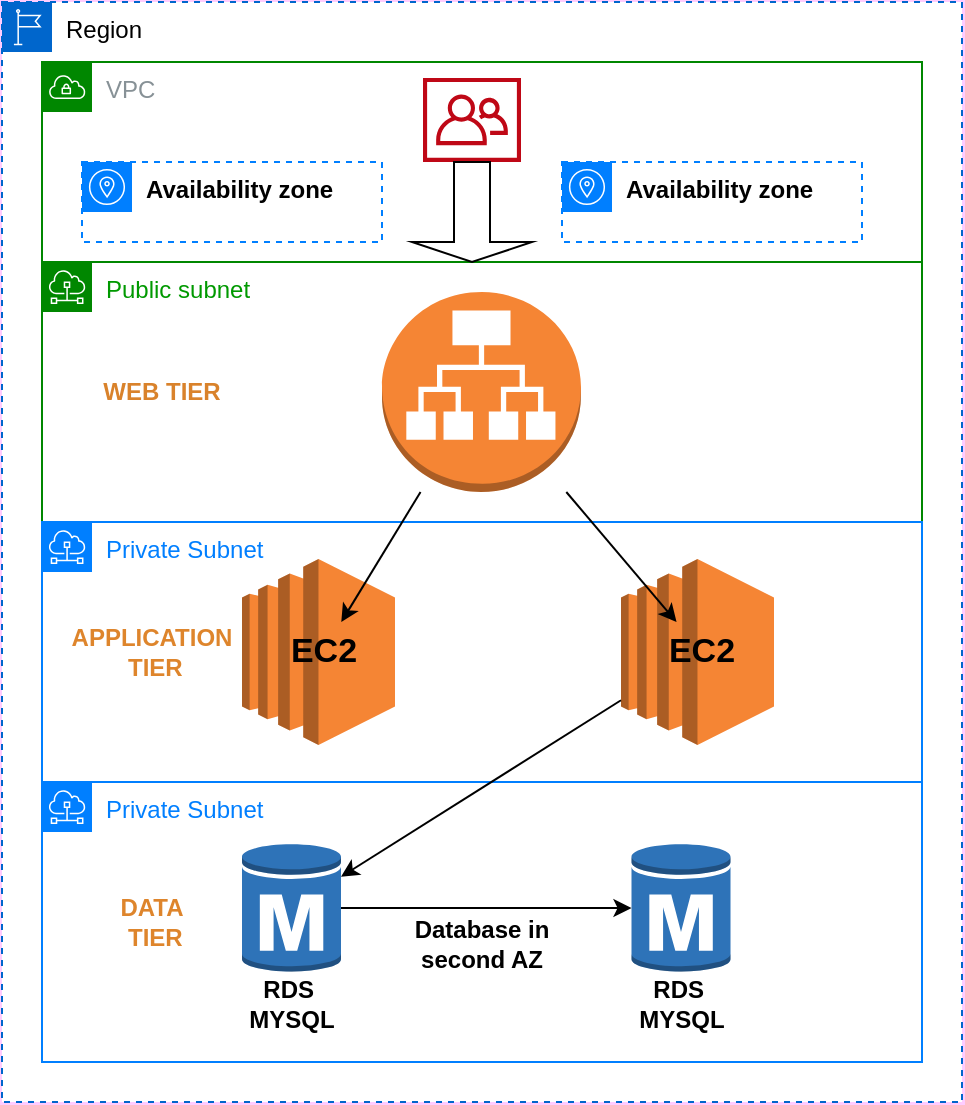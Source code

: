 <mxfile version="21.6.8" type="device">
  <diagram name="Page-1" id="EZ_pBPzMKdOYnbI2GwJ-">
    <mxGraphModel dx="904" dy="606" grid="1" gridSize="10" guides="1" tooltips="1" connect="0" arrows="0" fold="1" page="1" pageScale="1" pageWidth="850" pageHeight="1100" background="#FFCCFF" math="0" shadow="0">
      <root>
        <mxCell id="0" />
        <mxCell id="1" parent="0" />
        <mxCell id="D2gHTe7z9JvQCVnSDpr0-7" value="Region" style="sketch=0;outlineConnect=0;html=1;whiteSpace=wrap;fontSize=12;fontStyle=0;shape=mxgraph.aws4.group;grIcon=mxgraph.aws4.group_region;verticalAlign=top;align=left;spacingLeft=30;dashed=1;strokeColor=#0066CC;" vertex="1" parent="1">
          <mxGeometry x="200" y="40" width="480" height="550" as="geometry" />
        </mxCell>
        <mxCell id="D2gHTe7z9JvQCVnSDpr0-8" value="VPC" style="sketch=0;outlineConnect=0;gradientColor=none;html=1;whiteSpace=wrap;fontSize=12;fontStyle=0;shape=mxgraph.aws4.group;grIcon=mxgraph.aws4.group_vpc;strokeColor=#008700;fillColor=none;verticalAlign=top;align=left;spacingLeft=30;fontColor=#879196;dashed=0;" vertex="1" parent="1">
          <mxGeometry x="220" y="70" width="440" height="500" as="geometry" />
        </mxCell>
        <mxCell id="D2gHTe7z9JvQCVnSDpr0-9" value="&lt;font color=&quot;#009900&quot;&gt;Public subnet&lt;/font&gt;" style="sketch=0;outlineConnect=0;gradientColor=none;html=1;whiteSpace=wrap;fontSize=12;fontStyle=0;shape=mxgraph.aws4.group;grIcon=mxgraph.aws4.group_subnet;strokeColor=#008700;fillColor=none;verticalAlign=top;align=left;spacingLeft=30;fontColor=#879196;dashed=0;" vertex="1" parent="1">
          <mxGeometry x="220" y="170" width="440" height="130" as="geometry" />
        </mxCell>
        <mxCell id="D2gHTe7z9JvQCVnSDpr0-11" value="&lt;b&gt;&lt;font color=&quot;#000000&quot;&gt;Availability zone&lt;/font&gt;&lt;/b&gt;" style="sketch=0;outlineConnect=0;gradientColor=none;html=1;whiteSpace=wrap;fontSize=12;fontStyle=0;shape=mxgraph.aws4.group;grIcon=mxgraph.aws4.group_availability_zone;strokeColor=#007FFF;fillColor=none;verticalAlign=top;align=left;spacingLeft=30;fontColor=#E8E8E8;dashed=1;" vertex="1" parent="1">
          <mxGeometry x="240" y="120" width="150" height="40" as="geometry" />
        </mxCell>
        <mxCell id="D2gHTe7z9JvQCVnSDpr0-12" value="&lt;b&gt;&lt;font color=&quot;#000000&quot;&gt;Availability zone&lt;/font&gt;&lt;/b&gt;" style="sketch=0;outlineConnect=0;gradientColor=none;html=1;whiteSpace=wrap;fontSize=12;fontStyle=0;shape=mxgraph.aws4.group;grIcon=mxgraph.aws4.group_availability_zone;strokeColor=#007FFF;fillColor=none;verticalAlign=top;align=left;spacingLeft=30;fontColor=#E8E8E8;dashed=1;" vertex="1" parent="1">
          <mxGeometry x="480" y="120" width="150" height="40" as="geometry" />
        </mxCell>
        <mxCell id="D2gHTe7z9JvQCVnSDpr0-13" value="" style="sketch=0;outlineConnect=0;fontColor=#232F3E;gradientColor=none;fillColor=#BF0816;strokeColor=none;dashed=0;verticalLabelPosition=bottom;verticalAlign=top;align=center;html=1;fontSize=12;fontStyle=0;aspect=fixed;pointerEvents=1;shape=mxgraph.aws4.organizations_organizational_unit;" vertex="1" parent="1">
          <mxGeometry x="410.5" y="77.91" width="49" height="42.09" as="geometry" />
        </mxCell>
        <mxCell id="D2gHTe7z9JvQCVnSDpr0-18" value="" style="shape=singleArrow;direction=south;whiteSpace=wrap;html=1;" vertex="1" parent="1">
          <mxGeometry x="405" y="120" width="60" height="50" as="geometry" />
        </mxCell>
        <mxCell id="D2gHTe7z9JvQCVnSDpr0-19" value="" style="outlineConnect=0;dashed=0;verticalLabelPosition=bottom;verticalAlign=top;align=center;html=1;shape=mxgraph.aws3.application_load_balancer;fillColor=#F58534;gradientColor=none;" vertex="1" parent="1">
          <mxGeometry x="390" y="185" width="99.5" height="100" as="geometry" />
        </mxCell>
        <mxCell id="D2gHTe7z9JvQCVnSDpr0-20" value="&lt;b&gt;&lt;font color=&quot;#d9822b&quot;&gt;WEB TIER&lt;/font&gt;&lt;/b&gt;" style="text;strokeColor=none;align=center;fillColor=none;html=1;verticalAlign=middle;whiteSpace=wrap;rounded=0;" vertex="1" parent="1">
          <mxGeometry x="244.75" y="220" width="70" height="30" as="geometry" />
        </mxCell>
        <mxCell id="D2gHTe7z9JvQCVnSDpr0-21" value="&lt;font color=&quot;#007fff&quot;&gt;Private Subnet&lt;/font&gt;" style="sketch=0;outlineConnect=0;gradientColor=none;html=1;whiteSpace=wrap;fontSize=12;fontStyle=0;shape=mxgraph.aws4.group;grIcon=mxgraph.aws4.group_subnet;strokeColor=#007FFF;fillColor=none;verticalAlign=top;align=left;spacingLeft=30;fontColor=#E8E8E8;dashed=0;" vertex="1" parent="1">
          <mxGeometry x="220" y="300" width="440" height="130" as="geometry" />
        </mxCell>
        <mxCell id="D2gHTe7z9JvQCVnSDpr0-22" value="&lt;font color=&quot;#007fff&quot;&gt;Private Subnet&lt;/font&gt;" style="sketch=0;outlineConnect=0;gradientColor=none;html=1;whiteSpace=wrap;fontSize=12;fontStyle=0;shape=mxgraph.aws4.group;grIcon=mxgraph.aws4.group_subnet;strokeColor=#007FFF;fillColor=none;verticalAlign=top;align=left;spacingLeft=30;fontColor=#E8E8E8;dashed=0;" vertex="1" parent="1">
          <mxGeometry x="220" y="430" width="440" height="140" as="geometry" />
        </mxCell>
        <mxCell id="D2gHTe7z9JvQCVnSDpr0-23" value="" style="outlineConnect=0;dashed=0;verticalLabelPosition=bottom;verticalAlign=top;align=center;html=1;shape=mxgraph.aws3.ec2;fillColor=#F58534;gradientColor=none;" vertex="1" parent="1">
          <mxGeometry x="509.5" y="318.5" width="76.5" height="93" as="geometry" />
        </mxCell>
        <mxCell id="D2gHTe7z9JvQCVnSDpr0-24" value="" style="outlineConnect=0;dashed=0;verticalLabelPosition=bottom;verticalAlign=top;align=center;html=1;shape=mxgraph.aws3.ec2;fillColor=#F58534;gradientColor=none;" vertex="1" parent="1">
          <mxGeometry x="320" y="318.5" width="76.5" height="93" as="geometry" />
        </mxCell>
        <mxCell id="D2gHTe7z9JvQCVnSDpr0-25" value="&lt;b&gt;&lt;font style=&quot;font-size: 17px;&quot;&gt;EC2&lt;/font&gt;&lt;/b&gt;" style="text;strokeColor=none;align=center;fillColor=none;html=1;verticalAlign=middle;whiteSpace=wrap;rounded=0;" vertex="1" parent="1">
          <mxGeometry x="310.5" y="350" width="100" height="30" as="geometry" />
        </mxCell>
        <mxCell id="D2gHTe7z9JvQCVnSDpr0-26" value="&lt;b&gt;&lt;font style=&quot;font-size: 17px;&quot;&gt;EC2&lt;/font&gt;&lt;/b&gt;" style="text;strokeColor=none;align=center;fillColor=none;html=1;verticalAlign=middle;whiteSpace=wrap;rounded=0;" vertex="1" parent="1">
          <mxGeometry x="500" y="350" width="100" height="30" as="geometry" />
        </mxCell>
        <mxCell id="D2gHTe7z9JvQCVnSDpr0-27" value="" style="edgeStyle=none;orthogonalLoop=1;jettySize=auto;html=1;rounded=0;" edge="1" parent="1" source="D2gHTe7z9JvQCVnSDpr0-19" target="D2gHTe7z9JvQCVnSDpr0-25">
          <mxGeometry width="80" relative="1" as="geometry">
            <mxPoint x="450" y="310" as="sourcePoint" />
            <mxPoint x="530" y="310" as="targetPoint" />
            <Array as="points" />
          </mxGeometry>
        </mxCell>
        <mxCell id="D2gHTe7z9JvQCVnSDpr0-28" value="" style="edgeStyle=none;orthogonalLoop=1;jettySize=auto;html=1;rounded=0;" edge="1" parent="1" source="D2gHTe7z9JvQCVnSDpr0-19" target="D2gHTe7z9JvQCVnSDpr0-26">
          <mxGeometry width="80" relative="1" as="geometry">
            <mxPoint x="416" y="295" as="sourcePoint" />
            <mxPoint x="372" y="360" as="targetPoint" />
            <Array as="points" />
          </mxGeometry>
        </mxCell>
        <mxCell id="D2gHTe7z9JvQCVnSDpr0-29" value="" style="outlineConnect=0;dashed=0;verticalLabelPosition=bottom;verticalAlign=top;align=center;html=1;shape=mxgraph.aws3.rds_db_instance;fillColor=#2E73B8;gradientColor=none;" vertex="1" parent="1">
          <mxGeometry x="320" y="460" width="49.5" height="66" as="geometry" />
        </mxCell>
        <mxCell id="D2gHTe7z9JvQCVnSDpr0-30" value="" style="outlineConnect=0;dashed=0;verticalLabelPosition=bottom;verticalAlign=top;align=center;html=1;shape=mxgraph.aws3.rds_db_instance;fillColor=#2E73B8;gradientColor=none;" vertex="1" parent="1">
          <mxGeometry x="514.75" y="460" width="49.5" height="66" as="geometry" />
        </mxCell>
        <mxCell id="D2gHTe7z9JvQCVnSDpr0-31" value="&lt;b&gt;RDS&amp;nbsp;&lt;br&gt;MYSQL&lt;/b&gt;" style="text;strokeColor=none;align=center;fillColor=none;html=1;verticalAlign=middle;whiteSpace=wrap;rounded=0;" vertex="1" parent="1">
          <mxGeometry x="509.5" y="526" width="60" height="30" as="geometry" />
        </mxCell>
        <mxCell id="D2gHTe7z9JvQCVnSDpr0-32" value="&lt;b&gt;RDS&amp;nbsp;&lt;br&gt;MYSQL&lt;/b&gt;" style="text;strokeColor=none;align=center;fillColor=none;html=1;verticalAlign=middle;whiteSpace=wrap;rounded=0;" vertex="1" parent="1">
          <mxGeometry x="314.75" y="526" width="60" height="30" as="geometry" />
        </mxCell>
        <mxCell id="D2gHTe7z9JvQCVnSDpr0-33" value="" style="edgeStyle=none;orthogonalLoop=1;jettySize=auto;html=1;rounded=0;" edge="1" parent="1" source="D2gHTe7z9JvQCVnSDpr0-23" target="D2gHTe7z9JvQCVnSDpr0-29">
          <mxGeometry width="80" relative="1" as="geometry">
            <mxPoint x="450" y="310" as="sourcePoint" />
            <mxPoint x="530" y="310" as="targetPoint" />
            <Array as="points" />
          </mxGeometry>
        </mxCell>
        <mxCell id="D2gHTe7z9JvQCVnSDpr0-34" value="" style="edgeStyle=none;orthogonalLoop=1;jettySize=auto;html=1;rounded=0;" edge="1" parent="1" source="D2gHTe7z9JvQCVnSDpr0-29" target="D2gHTe7z9JvQCVnSDpr0-30">
          <mxGeometry width="80" relative="1" as="geometry">
            <mxPoint x="510" y="400" as="sourcePoint" />
            <mxPoint x="380" y="487" as="targetPoint" />
            <Array as="points" />
          </mxGeometry>
        </mxCell>
        <mxCell id="D2gHTe7z9JvQCVnSDpr0-35" value="&lt;b&gt;Database in second AZ&lt;/b&gt;" style="text;strokeColor=none;align=center;fillColor=none;html=1;verticalAlign=middle;whiteSpace=wrap;rounded=0;" vertex="1" parent="1">
          <mxGeometry x="399.63" y="496" width="80.25" height="30" as="geometry" />
        </mxCell>
        <mxCell id="D2gHTe7z9JvQCVnSDpr0-36" value="&lt;b&gt;&lt;font color=&quot;#de852c&quot;&gt;APPLICATION&lt;br&gt;&amp;nbsp;TIER&lt;/font&gt;&lt;/b&gt;" style="text;strokeColor=none;align=center;fillColor=none;html=1;verticalAlign=middle;whiteSpace=wrap;rounded=0;" vertex="1" parent="1">
          <mxGeometry x="240" y="350" width="70" height="30" as="geometry" />
        </mxCell>
        <mxCell id="D2gHTe7z9JvQCVnSDpr0-37" value="&lt;b&gt;&lt;font color=&quot;#de852c&quot;&gt;DATA&lt;br&gt;&amp;nbsp;TIER&lt;/font&gt;&lt;/b&gt;" style="text;strokeColor=none;align=center;fillColor=none;html=1;verticalAlign=middle;whiteSpace=wrap;rounded=0;" vertex="1" parent="1">
          <mxGeometry x="240" y="485" width="70" height="30" as="geometry" />
        </mxCell>
      </root>
    </mxGraphModel>
  </diagram>
</mxfile>
